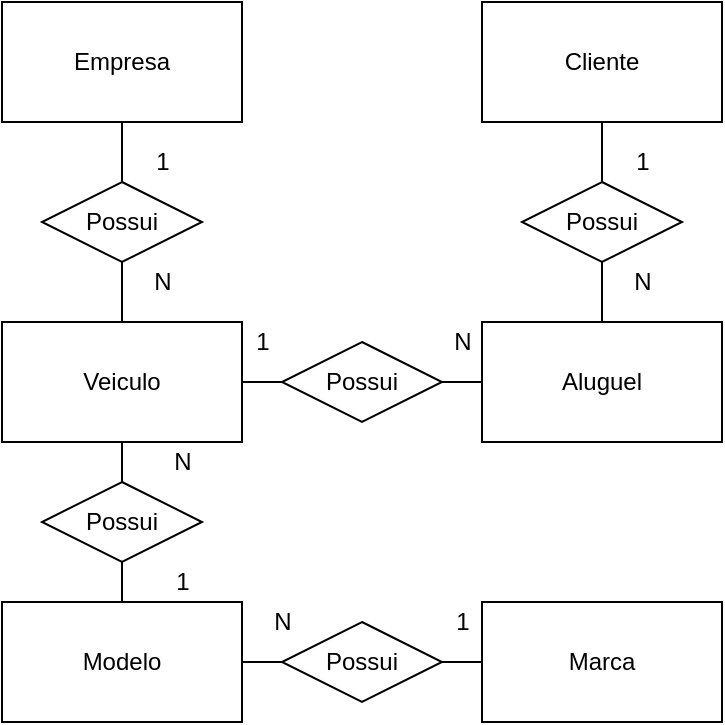 <mxfile version="12.5.8" type="device" pages="2"><diagram id="KfdQz_hExiDcqVe00CyW" name="Conceitual"><mxGraphModel dx="716" dy="400" grid="1" gridSize="10" guides="1" tooltips="1" connect="1" arrows="1" fold="1" page="1" pageScale="1" pageWidth="827" pageHeight="1169" math="0" shadow="0"><root><mxCell id="0"/><mxCell id="1" parent="0"/><mxCell id="nGyBuvNBdLNhkhuWlKBt-2" style="edgeStyle=orthogonalEdgeStyle;rounded=0;orthogonalLoop=1;jettySize=auto;html=1;endArrow=none;endFill=0;" edge="1" parent="1" source="99gyH3wR6Kq62b6ixiPQ-1" target="nGyBuvNBdLNhkhuWlKBt-1"><mxGeometry relative="1" as="geometry"/></mxCell><mxCell id="99gyH3wR6Kq62b6ixiPQ-1" value="Empresa" style="rounded=0;whiteSpace=wrap;html=1;" vertex="1" parent="1"><mxGeometry x="40" y="40" width="120" height="60" as="geometry"/></mxCell><mxCell id="99gyH3wR6Kq62b6ixiPQ-23" style="edgeStyle=orthogonalEdgeStyle;rounded=0;orthogonalLoop=1;jettySize=auto;html=1;endArrow=none;endFill=0;" edge="1" parent="1" source="99gyH3wR6Kq62b6ixiPQ-2" target="99gyH3wR6Kq62b6ixiPQ-22"><mxGeometry relative="1" as="geometry"/></mxCell><mxCell id="99gyH3wR6Kq62b6ixiPQ-2" value="Cliente" style="rounded=0;whiteSpace=wrap;html=1;" vertex="1" parent="1"><mxGeometry x="280" y="40" width="120" height="60" as="geometry"/></mxCell><mxCell id="99gyH3wR6Kq62b6ixiPQ-3" value="Aluguel" style="rounded=0;whiteSpace=wrap;html=1;" vertex="1" parent="1"><mxGeometry x="280" y="200" width="120" height="60" as="geometry"/></mxCell><mxCell id="99gyH3wR6Kq62b6ixiPQ-13" style="edgeStyle=orthogonalEdgeStyle;rounded=0;orthogonalLoop=1;jettySize=auto;html=1;endArrow=none;endFill=0;" edge="1" parent="1" source="99gyH3wR6Kq62b6ixiPQ-4" target="99gyH3wR6Kq62b6ixiPQ-10"><mxGeometry relative="1" as="geometry"/></mxCell><mxCell id="99gyH3wR6Kq62b6ixiPQ-28" style="edgeStyle=orthogonalEdgeStyle;rounded=0;orthogonalLoop=1;jettySize=auto;html=1;endArrow=none;endFill=0;" edge="1" parent="1" source="99gyH3wR6Kq62b6ixiPQ-4" target="99gyH3wR6Kq62b6ixiPQ-27"><mxGeometry relative="1" as="geometry"/></mxCell><mxCell id="99gyH3wR6Kq62b6ixiPQ-4" value="Veiculo" style="rounded=0;whiteSpace=wrap;html=1;" vertex="1" parent="1"><mxGeometry x="40" y="200" width="120" height="60" as="geometry"/></mxCell><mxCell id="99gyH3wR6Kq62b6ixiPQ-15" style="edgeStyle=orthogonalEdgeStyle;rounded=0;orthogonalLoop=1;jettySize=auto;html=1;endArrow=none;endFill=0;" edge="1" parent="1" source="99gyH3wR6Kq62b6ixiPQ-5" target="99gyH3wR6Kq62b6ixiPQ-11"><mxGeometry relative="1" as="geometry"/></mxCell><mxCell id="99gyH3wR6Kq62b6ixiPQ-5" value="Modelo" style="rounded=0;whiteSpace=wrap;html=1;" vertex="1" parent="1"><mxGeometry x="40" y="340" width="120" height="60" as="geometry"/></mxCell><mxCell id="99gyH3wR6Kq62b6ixiPQ-6" value="Marca" style="rounded=0;whiteSpace=wrap;html=1;" vertex="1" parent="1"><mxGeometry x="280" y="340" width="120" height="60" as="geometry"/></mxCell><mxCell id="99gyH3wR6Kq62b6ixiPQ-14" style="edgeStyle=orthogonalEdgeStyle;rounded=0;orthogonalLoop=1;jettySize=auto;html=1;endArrow=none;endFill=0;" edge="1" parent="1" source="99gyH3wR6Kq62b6ixiPQ-10" target="99gyH3wR6Kq62b6ixiPQ-3"><mxGeometry relative="1" as="geometry"/></mxCell><mxCell id="99gyH3wR6Kq62b6ixiPQ-10" value="Possui" style="rhombus;whiteSpace=wrap;html=1;" vertex="1" parent="1"><mxGeometry x="180" y="210" width="80" height="40" as="geometry"/></mxCell><mxCell id="99gyH3wR6Kq62b6ixiPQ-16" style="edgeStyle=orthogonalEdgeStyle;rounded=0;orthogonalLoop=1;jettySize=auto;html=1;endArrow=none;endFill=0;" edge="1" parent="1" source="99gyH3wR6Kq62b6ixiPQ-11" target="99gyH3wR6Kq62b6ixiPQ-6"><mxGeometry relative="1" as="geometry"/></mxCell><mxCell id="99gyH3wR6Kq62b6ixiPQ-11" value="Possui" style="rhombus;whiteSpace=wrap;html=1;" vertex="1" parent="1"><mxGeometry x="180" y="350" width="80" height="40" as="geometry"/></mxCell><mxCell id="99gyH3wR6Kq62b6ixiPQ-20" value="1" style="text;html=1;align=center;verticalAlign=middle;resizable=0;points=[];autosize=1;" vertex="1" parent="1"><mxGeometry x="160" y="200" width="20" height="20" as="geometry"/></mxCell><mxCell id="99gyH3wR6Kq62b6ixiPQ-21" value="N" style="text;html=1;align=center;verticalAlign=middle;resizable=0;points=[];autosize=1;" vertex="1" parent="1"><mxGeometry x="260" y="200" width="20" height="20" as="geometry"/></mxCell><mxCell id="99gyH3wR6Kq62b6ixiPQ-24" style="edgeStyle=orthogonalEdgeStyle;rounded=0;orthogonalLoop=1;jettySize=auto;html=1;endArrow=none;endFill=0;" edge="1" parent="1" source="99gyH3wR6Kq62b6ixiPQ-22" target="99gyH3wR6Kq62b6ixiPQ-3"><mxGeometry relative="1" as="geometry"/></mxCell><mxCell id="99gyH3wR6Kq62b6ixiPQ-22" value="Possui" style="rhombus;whiteSpace=wrap;html=1;" vertex="1" parent="1"><mxGeometry x="300" y="130" width="80" height="40" as="geometry"/></mxCell><mxCell id="99gyH3wR6Kq62b6ixiPQ-25" value="1" style="text;html=1;align=center;verticalAlign=middle;resizable=0;points=[];autosize=1;" vertex="1" parent="1"><mxGeometry x="350" y="110" width="20" height="20" as="geometry"/></mxCell><mxCell id="99gyH3wR6Kq62b6ixiPQ-26" value="N" style="text;html=1;align=center;verticalAlign=middle;resizable=0;points=[];autosize=1;" vertex="1" parent="1"><mxGeometry x="350" y="170" width="20" height="20" as="geometry"/></mxCell><mxCell id="99gyH3wR6Kq62b6ixiPQ-29" style="edgeStyle=orthogonalEdgeStyle;rounded=0;orthogonalLoop=1;jettySize=auto;html=1;endArrow=none;endFill=0;" edge="1" parent="1" source="99gyH3wR6Kq62b6ixiPQ-27" target="99gyH3wR6Kq62b6ixiPQ-5"><mxGeometry relative="1" as="geometry"/></mxCell><mxCell id="99gyH3wR6Kq62b6ixiPQ-27" value="Possui" style="rhombus;whiteSpace=wrap;html=1;" vertex="1" parent="1"><mxGeometry x="60" y="280" width="80" height="40" as="geometry"/></mxCell><mxCell id="99gyH3wR6Kq62b6ixiPQ-30" value="1" style="text;html=1;align=center;verticalAlign=middle;resizable=0;points=[];autosize=1;" vertex="1" parent="1"><mxGeometry x="120" y="320" width="20" height="20" as="geometry"/></mxCell><mxCell id="99gyH3wR6Kq62b6ixiPQ-31" value="N" style="text;html=1;align=center;verticalAlign=middle;resizable=0;points=[];autosize=1;" vertex="1" parent="1"><mxGeometry x="120" y="260" width="20" height="20" as="geometry"/></mxCell><mxCell id="99gyH3wR6Kq62b6ixiPQ-32" value="N" style="text;html=1;align=center;verticalAlign=middle;resizable=0;points=[];autosize=1;" vertex="1" parent="1"><mxGeometry x="170" y="340" width="20" height="20" as="geometry"/></mxCell><mxCell id="99gyH3wR6Kq62b6ixiPQ-33" value="1" style="text;html=1;align=center;verticalAlign=middle;resizable=0;points=[];autosize=1;" vertex="1" parent="1"><mxGeometry x="260" y="340" width="20" height="20" as="geometry"/></mxCell><mxCell id="nGyBuvNBdLNhkhuWlKBt-3" style="edgeStyle=orthogonalEdgeStyle;rounded=0;orthogonalLoop=1;jettySize=auto;html=1;endArrow=none;endFill=0;" edge="1" parent="1" source="nGyBuvNBdLNhkhuWlKBt-1" target="99gyH3wR6Kq62b6ixiPQ-4"><mxGeometry relative="1" as="geometry"/></mxCell><mxCell id="nGyBuvNBdLNhkhuWlKBt-1" value="Possui" style="rhombus;whiteSpace=wrap;html=1;" vertex="1" parent="1"><mxGeometry x="60" y="130" width="80" height="40" as="geometry"/></mxCell><mxCell id="nGyBuvNBdLNhkhuWlKBt-4" value="1" style="text;html=1;align=center;verticalAlign=middle;resizable=0;points=[];autosize=1;" vertex="1" parent="1"><mxGeometry x="110" y="110" width="20" height="20" as="geometry"/></mxCell><mxCell id="nGyBuvNBdLNhkhuWlKBt-5" value="N" style="text;html=1;align=center;verticalAlign=middle;resizable=0;points=[];autosize=1;" vertex="1" parent="1"><mxGeometry x="110" y="170" width="20" height="20" as="geometry"/></mxCell></root></mxGraphModel></diagram><diagram id="palTBZcX3XrumQ2mFD6p" name="Logico"><mxGraphModel dx="865" dy="483" grid="1" gridSize="10" guides="1" tooltips="1" connect="1" arrows="1" fold="1" page="1" pageScale="1" pageWidth="827" pageHeight="1169" math="0" shadow="0"><root><mxCell id="ub790amODgZsU7JJFScZ-0"/><mxCell id="ub790amODgZsU7JJFScZ-1" parent="ub790amODgZsU7JJFScZ-0"/><mxCell id="yxjAIJ6WzOPPtSx_BFYF-0" value="Empresa" style="swimlane;fontStyle=0;childLayout=stackLayout;horizontal=1;startSize=26;fillColor=#e0e0e0;horizontalStack=0;resizeParent=1;resizeParentMax=0;resizeLast=0;collapsible=1;marginBottom=0;swimlaneFillColor=#ffffff;align=center;fontSize=14;" vertex="1" parent="ub790amODgZsU7JJFScZ-1"><mxGeometry x="80" y="80" width="160" height="92" as="geometry"/></mxCell><mxCell id="yxjAIJ6WzOPPtSx_BFYF-1" value="IdEmpresa" style="shape=partialRectangle;top=0;left=0;right=0;bottom=1;align=left;verticalAlign=middle;fillColor=none;spacingLeft=34;spacingRight=4;overflow=hidden;rotatable=0;points=[[0,0.5],[1,0.5]];portConstraint=eastwest;dropTarget=0;fontStyle=5;fontSize=12;" vertex="1" parent="yxjAIJ6WzOPPtSx_BFYF-0"><mxGeometry y="26" width="160" height="30" as="geometry"/></mxCell><mxCell id="yxjAIJ6WzOPPtSx_BFYF-2" value="PK" style="shape=partialRectangle;top=0;left=0;bottom=0;fillColor=none;align=left;verticalAlign=middle;spacingLeft=4;spacingRight=4;overflow=hidden;rotatable=0;points=[];portConstraint=eastwest;part=1;fontSize=12;" vertex="1" connectable="0" parent="yxjAIJ6WzOPPtSx_BFYF-1"><mxGeometry width="30" height="30" as="geometry"/></mxCell><mxCell id="yxjAIJ6WzOPPtSx_BFYF-3" value="Nome" style="shape=partialRectangle;top=0;left=0;right=0;bottom=0;align=left;verticalAlign=top;fillColor=none;spacingLeft=34;spacingRight=4;overflow=hidden;rotatable=0;points=[[0,0.5],[1,0.5]];portConstraint=eastwest;dropTarget=0;fontSize=12;" vertex="1" parent="yxjAIJ6WzOPPtSx_BFYF-0"><mxGeometry y="56" width="160" height="26" as="geometry"/></mxCell><mxCell id="yxjAIJ6WzOPPtSx_BFYF-4" value="" style="shape=partialRectangle;top=0;left=0;bottom=0;fillColor=none;align=left;verticalAlign=top;spacingLeft=4;spacingRight=4;overflow=hidden;rotatable=0;points=[];portConstraint=eastwest;part=1;fontSize=12;" vertex="1" connectable="0" parent="yxjAIJ6WzOPPtSx_BFYF-3"><mxGeometry width="30" height="26" as="geometry"/></mxCell><mxCell id="yxjAIJ6WzOPPtSx_BFYF-9" value="" style="shape=partialRectangle;top=0;left=0;right=0;bottom=0;align=left;verticalAlign=top;fillColor=none;spacingLeft=34;spacingRight=4;overflow=hidden;rotatable=0;points=[[0,0.5],[1,0.5]];portConstraint=eastwest;dropTarget=0;fontSize=12;" vertex="1" parent="yxjAIJ6WzOPPtSx_BFYF-0"><mxGeometry y="82" width="160" height="10" as="geometry"/></mxCell><mxCell id="yxjAIJ6WzOPPtSx_BFYF-10" value="" style="shape=partialRectangle;top=0;left=0;bottom=0;fillColor=none;align=left;verticalAlign=top;spacingLeft=4;spacingRight=4;overflow=hidden;rotatable=0;points=[];portConstraint=eastwest;part=1;fontSize=12;" vertex="1" connectable="0" parent="yxjAIJ6WzOPPtSx_BFYF-9"><mxGeometry width="30" height="10" as="geometry"/></mxCell><mxCell id="QfrxhL6Dl0WriR92aKXY-2" value="Cliente" style="swimlane;fontStyle=0;childLayout=stackLayout;horizontal=1;startSize=26;fillColor=#e0e0e0;horizontalStack=0;resizeParent=1;resizeParentMax=0;resizeLast=0;collapsible=1;marginBottom=0;swimlaneFillColor=#ffffff;align=center;fontSize=14;" vertex="1" parent="ub790amODgZsU7JJFScZ-1"><mxGeometry x="360" y="80" width="160" height="118" as="geometry"/></mxCell><mxCell id="QfrxhL6Dl0WriR92aKXY-3" value="IdCliente" style="shape=partialRectangle;top=0;left=0;right=0;bottom=1;align=left;verticalAlign=middle;fillColor=none;spacingLeft=34;spacingRight=4;overflow=hidden;rotatable=0;points=[[0,0.5],[1,0.5]];portConstraint=eastwest;dropTarget=0;fontStyle=5;fontSize=12;" vertex="1" parent="QfrxhL6Dl0WriR92aKXY-2"><mxGeometry y="26" width="160" height="30" as="geometry"/></mxCell><mxCell id="QfrxhL6Dl0WriR92aKXY-4" value="PK" style="shape=partialRectangle;top=0;left=0;bottom=0;fillColor=none;align=left;verticalAlign=middle;spacingLeft=4;spacingRight=4;overflow=hidden;rotatable=0;points=[];portConstraint=eastwest;part=1;fontSize=12;" vertex="1" connectable="0" parent="QfrxhL6Dl0WriR92aKXY-3"><mxGeometry width="30" height="30" as="geometry"/></mxCell><mxCell id="QfrxhL6Dl0WriR92aKXY-5" value="Nome" style="shape=partialRectangle;top=0;left=0;right=0;bottom=0;align=left;verticalAlign=top;fillColor=none;spacingLeft=34;spacingRight=4;overflow=hidden;rotatable=0;points=[[0,0.5],[1,0.5]];portConstraint=eastwest;dropTarget=0;fontSize=12;" vertex="1" parent="QfrxhL6Dl0WriR92aKXY-2"><mxGeometry y="56" width="160" height="26" as="geometry"/></mxCell><mxCell id="QfrxhL6Dl0WriR92aKXY-6" value="" style="shape=partialRectangle;top=0;left=0;bottom=0;fillColor=none;align=left;verticalAlign=top;spacingLeft=4;spacingRight=4;overflow=hidden;rotatable=0;points=[];portConstraint=eastwest;part=1;fontSize=12;" vertex="1" connectable="0" parent="QfrxhL6Dl0WriR92aKXY-5"><mxGeometry width="30" height="26" as="geometry"/></mxCell><mxCell id="QfrxhL6Dl0WriR92aKXY-9" value="CPF" style="shape=partialRectangle;top=0;left=0;right=0;bottom=0;align=left;verticalAlign=top;fillColor=none;spacingLeft=34;spacingRight=4;overflow=hidden;rotatable=0;points=[[0,0.5],[1,0.5]];portConstraint=eastwest;dropTarget=0;fontSize=12;" vertex="1" parent="QfrxhL6Dl0WriR92aKXY-2"><mxGeometry y="82" width="160" height="26" as="geometry"/></mxCell><mxCell id="QfrxhL6Dl0WriR92aKXY-10" value="" style="shape=partialRectangle;top=0;left=0;bottom=0;fillColor=none;align=left;verticalAlign=top;spacingLeft=4;spacingRight=4;overflow=hidden;rotatable=0;points=[];portConstraint=eastwest;part=1;fontSize=12;" vertex="1" connectable="0" parent="QfrxhL6Dl0WriR92aKXY-9"><mxGeometry width="30" height="26" as="geometry"/></mxCell><mxCell id="QfrxhL6Dl0WriR92aKXY-7" value="" style="shape=partialRectangle;top=0;left=0;right=0;bottom=0;align=left;verticalAlign=top;fillColor=none;spacingLeft=34;spacingRight=4;overflow=hidden;rotatable=0;points=[[0,0.5],[1,0.5]];portConstraint=eastwest;dropTarget=0;fontSize=12;" vertex="1" parent="QfrxhL6Dl0WriR92aKXY-2"><mxGeometry y="108" width="160" height="10" as="geometry"/></mxCell><mxCell id="QfrxhL6Dl0WriR92aKXY-8" value="" style="shape=partialRectangle;top=0;left=0;bottom=0;fillColor=none;align=left;verticalAlign=top;spacingLeft=4;spacingRight=4;overflow=hidden;rotatable=0;points=[];portConstraint=eastwest;part=1;fontSize=12;" vertex="1" connectable="0" parent="QfrxhL6Dl0WriR92aKXY-7"><mxGeometry width="30" height="10" as="geometry"/></mxCell><mxCell id="QfrxhL6Dl0WriR92aKXY-11" value="Veiculo" style="swimlane;fontStyle=0;childLayout=stackLayout;horizontal=1;startSize=26;fillColor=#e0e0e0;horizontalStack=0;resizeParent=1;resizeParentMax=0;resizeLast=0;collapsible=1;marginBottom=0;swimlaneFillColor=#ffffff;align=center;fontSize=14;" vertex="1" parent="ub790amODgZsU7JJFScZ-1"><mxGeometry x="80" y="240" width="160" height="142" as="geometry"/></mxCell><mxCell id="QfrxhL6Dl0WriR92aKXY-12" value="IdVeiculo" style="shape=partialRectangle;top=0;left=0;right=0;bottom=0;align=left;verticalAlign=middle;fillColor=none;spacingLeft=60;spacingRight=4;overflow=hidden;rotatable=0;points=[[0,0.5],[1,0.5]];portConstraint=eastwest;dropTarget=0;fontStyle=5;fontSize=12;" vertex="1" parent="QfrxhL6Dl0WriR92aKXY-11"><mxGeometry y="26" width="160" height="30" as="geometry"/></mxCell><mxCell id="QfrxhL6Dl0WriR92aKXY-13" value="PK" style="shape=partialRectangle;fontStyle=1;top=0;left=0;bottom=0;fillColor=none;align=left;verticalAlign=middle;spacingLeft=4;spacingRight=4;overflow=hidden;rotatable=0;points=[];portConstraint=eastwest;part=1;fontSize=12;" vertex="1" connectable="0" parent="QfrxhL6Dl0WriR92aKXY-12"><mxGeometry width="56" height="30" as="geometry"/></mxCell><mxCell id="QfrxhL6Dl0WriR92aKXY-20" value="IdEmpresa" style="shape=partialRectangle;top=0;left=0;right=0;bottom=0;align=left;verticalAlign=middle;fillColor=none;spacingLeft=60;spacingRight=4;overflow=hidden;rotatable=0;points=[[0,0.5],[1,0.5]];portConstraint=eastwest;dropTarget=0;fontStyle=5;fontSize=12;" vertex="1" parent="QfrxhL6Dl0WriR92aKXY-11"><mxGeometry y="56" width="160" height="30" as="geometry"/></mxCell><mxCell id="QfrxhL6Dl0WriR92aKXY-21" value="FK1" style="shape=partialRectangle;fontStyle=1;top=0;left=0;bottom=0;fillColor=none;align=left;verticalAlign=middle;spacingLeft=4;spacingRight=4;overflow=hidden;rotatable=0;points=[];portConstraint=eastwest;part=1;fontSize=12;" vertex="1" connectable="0" parent="QfrxhL6Dl0WriR92aKXY-20"><mxGeometry width="56" height="30" as="geometry"/></mxCell><mxCell id="QfrxhL6Dl0WriR92aKXY-14" value="IdModelo" style="shape=partialRectangle;top=0;left=0;right=0;bottom=1;align=left;verticalAlign=middle;fillColor=none;spacingLeft=60;spacingRight=4;overflow=hidden;rotatable=0;points=[[0,0.5],[1,0.5]];portConstraint=eastwest;dropTarget=0;fontStyle=5;fontSize=12;" vertex="1" parent="QfrxhL6Dl0WriR92aKXY-11"><mxGeometry y="86" width="160" height="30" as="geometry"/></mxCell><mxCell id="QfrxhL6Dl0WriR92aKXY-15" value="FK2" style="shape=partialRectangle;fontStyle=1;top=0;left=0;bottom=0;fillColor=none;align=left;verticalAlign=middle;spacingLeft=4;spacingRight=4;overflow=hidden;rotatable=0;points=[];portConstraint=eastwest;part=1;fontSize=12;" vertex="1" connectable="0" parent="QfrxhL6Dl0WriR92aKXY-14"><mxGeometry width="56" height="30" as="geometry"/></mxCell><mxCell id="QfrxhL6Dl0WriR92aKXY-16" value="Placa" style="shape=partialRectangle;top=0;left=0;right=0;bottom=0;align=left;verticalAlign=top;fillColor=none;spacingLeft=60;spacingRight=4;overflow=hidden;rotatable=0;points=[[0,0.5],[1,0.5]];portConstraint=eastwest;dropTarget=0;fontSize=12;" vertex="1" parent="QfrxhL6Dl0WriR92aKXY-11"><mxGeometry y="116" width="160" height="26" as="geometry"/></mxCell><mxCell id="QfrxhL6Dl0WriR92aKXY-17" value="" style="shape=partialRectangle;top=0;left=0;bottom=0;fillColor=none;align=left;verticalAlign=top;spacingLeft=4;spacingRight=4;overflow=hidden;rotatable=0;points=[];portConstraint=eastwest;part=1;fontSize=12;" vertex="1" connectable="0" parent="QfrxhL6Dl0WriR92aKXY-16"><mxGeometry width="56" height="26" as="geometry"/></mxCell><mxCell id="QfrxhL6Dl0WriR92aKXY-22" value="Modelo" style="swimlane;fontStyle=0;childLayout=stackLayout;horizontal=1;startSize=26;fillColor=#e0e0e0;horizontalStack=0;resizeParent=1;resizeParentMax=0;resizeLast=0;collapsible=1;marginBottom=0;swimlaneFillColor=#ffffff;align=center;fontSize=14;" vertex="1" parent="ub790amODgZsU7JJFScZ-1"><mxGeometry x="80" y="440" width="160" height="112" as="geometry"/></mxCell><mxCell id="QfrxhL6Dl0WriR92aKXY-23" value="IdModelo" style="shape=partialRectangle;top=0;left=0;right=0;bottom=0;align=left;verticalAlign=middle;fillColor=none;spacingLeft=60;spacingRight=4;overflow=hidden;rotatable=0;points=[[0,0.5],[1,0.5]];portConstraint=eastwest;dropTarget=0;fontStyle=5;fontSize=12;" vertex="1" parent="QfrxhL6Dl0WriR92aKXY-22"><mxGeometry y="26" width="160" height="30" as="geometry"/></mxCell><mxCell id="QfrxhL6Dl0WriR92aKXY-24" value="PK" style="shape=partialRectangle;fontStyle=1;top=0;left=0;bottom=0;fillColor=none;align=left;verticalAlign=middle;spacingLeft=4;spacingRight=4;overflow=hidden;rotatable=0;points=[];portConstraint=eastwest;part=1;fontSize=12;" vertex="1" connectable="0" parent="QfrxhL6Dl0WriR92aKXY-23"><mxGeometry width="56" height="30" as="geometry"/></mxCell><mxCell id="QfrxhL6Dl0WriR92aKXY-27" value="IdMarca" style="shape=partialRectangle;top=0;left=0;right=0;bottom=1;align=left;verticalAlign=middle;fillColor=none;spacingLeft=60;spacingRight=4;overflow=hidden;rotatable=0;points=[[0,0.5],[1,0.5]];portConstraint=eastwest;dropTarget=0;fontStyle=5;fontSize=12;" vertex="1" parent="QfrxhL6Dl0WriR92aKXY-22"><mxGeometry y="56" width="160" height="30" as="geometry"/></mxCell><mxCell id="QfrxhL6Dl0WriR92aKXY-28" value="FK1" style="shape=partialRectangle;fontStyle=1;top=0;left=0;bottom=0;fillColor=none;align=left;verticalAlign=middle;spacingLeft=4;spacingRight=4;overflow=hidden;rotatable=0;points=[];portConstraint=eastwest;part=1;fontSize=12;" vertex="1" connectable="0" parent="QfrxhL6Dl0WriR92aKXY-27"><mxGeometry width="56" height="30" as="geometry"/></mxCell><mxCell id="QfrxhL6Dl0WriR92aKXY-29" value="Nome" style="shape=partialRectangle;top=0;left=0;right=0;bottom=0;align=left;verticalAlign=top;fillColor=none;spacingLeft=60;spacingRight=4;overflow=hidden;rotatable=0;points=[[0,0.5],[1,0.5]];portConstraint=eastwest;dropTarget=0;fontSize=12;" vertex="1" parent="QfrxhL6Dl0WriR92aKXY-22"><mxGeometry y="86" width="160" height="26" as="geometry"/></mxCell><mxCell id="QfrxhL6Dl0WriR92aKXY-30" value="" style="shape=partialRectangle;top=0;left=0;bottom=0;fillColor=none;align=left;verticalAlign=top;spacingLeft=4;spacingRight=4;overflow=hidden;rotatable=0;points=[];portConstraint=eastwest;part=1;fontSize=12;" vertex="1" connectable="0" parent="QfrxhL6Dl0WriR92aKXY-29"><mxGeometry width="56" height="26" as="geometry"/></mxCell><mxCell id="Vtg0Ro3Kh0qWaL8S4ybG-0" value="Marca" style="swimlane;fontStyle=0;childLayout=stackLayout;horizontal=1;startSize=26;fillColor=#e0e0e0;horizontalStack=0;resizeParent=1;resizeParentMax=0;resizeLast=0;collapsible=1;marginBottom=0;swimlaneFillColor=#ffffff;align=center;fontSize=14;" vertex="1" parent="ub790amODgZsU7JJFScZ-1"><mxGeometry x="360" y="440" width="160" height="92" as="geometry"/></mxCell><mxCell id="Vtg0Ro3Kh0qWaL8S4ybG-1" value="IdMarca" style="shape=partialRectangle;top=0;left=0;right=0;bottom=1;align=left;verticalAlign=middle;fillColor=none;spacingLeft=34;spacingRight=4;overflow=hidden;rotatable=0;points=[[0,0.5],[1,0.5]];portConstraint=eastwest;dropTarget=0;fontStyle=5;fontSize=12;" vertex="1" parent="Vtg0Ro3Kh0qWaL8S4ybG-0"><mxGeometry y="26" width="160" height="30" as="geometry"/></mxCell><mxCell id="Vtg0Ro3Kh0qWaL8S4ybG-2" value="PK" style="shape=partialRectangle;top=0;left=0;bottom=0;fillColor=none;align=left;verticalAlign=middle;spacingLeft=4;spacingRight=4;overflow=hidden;rotatable=0;points=[];portConstraint=eastwest;part=1;fontSize=12;" vertex="1" connectable="0" parent="Vtg0Ro3Kh0qWaL8S4ybG-1"><mxGeometry width="30" height="30" as="geometry"/></mxCell><mxCell id="Vtg0Ro3Kh0qWaL8S4ybG-3" value="Nome" style="shape=partialRectangle;top=0;left=0;right=0;bottom=0;align=left;verticalAlign=top;fillColor=none;spacingLeft=34;spacingRight=4;overflow=hidden;rotatable=0;points=[[0,0.5],[1,0.5]];portConstraint=eastwest;dropTarget=0;fontSize=12;" vertex="1" parent="Vtg0Ro3Kh0qWaL8S4ybG-0"><mxGeometry y="56" width="160" height="26" as="geometry"/></mxCell><mxCell id="Vtg0Ro3Kh0qWaL8S4ybG-4" value="" style="shape=partialRectangle;top=0;left=0;bottom=0;fillColor=none;align=left;verticalAlign=top;spacingLeft=4;spacingRight=4;overflow=hidden;rotatable=0;points=[];portConstraint=eastwest;part=1;fontSize=12;" vertex="1" connectable="0" parent="Vtg0Ro3Kh0qWaL8S4ybG-3"><mxGeometry width="30" height="26" as="geometry"/></mxCell><mxCell id="Vtg0Ro3Kh0qWaL8S4ybG-5" value="" style="shape=partialRectangle;top=0;left=0;right=0;bottom=0;align=left;verticalAlign=top;fillColor=none;spacingLeft=34;spacingRight=4;overflow=hidden;rotatable=0;points=[[0,0.5],[1,0.5]];portConstraint=eastwest;dropTarget=0;fontSize=12;" vertex="1" parent="Vtg0Ro3Kh0qWaL8S4ybG-0"><mxGeometry y="82" width="160" height="10" as="geometry"/></mxCell><mxCell id="Vtg0Ro3Kh0qWaL8S4ybG-6" value="" style="shape=partialRectangle;top=0;left=0;bottom=0;fillColor=none;align=left;verticalAlign=top;spacingLeft=4;spacingRight=4;overflow=hidden;rotatable=0;points=[];portConstraint=eastwest;part=1;fontSize=12;" vertex="1" connectable="0" parent="Vtg0Ro3Kh0qWaL8S4ybG-5"><mxGeometry width="30" height="10" as="geometry"/></mxCell><mxCell id="Vtg0Ro3Kh0qWaL8S4ybG-7" value="Aluguel" style="swimlane;fontStyle=0;childLayout=stackLayout;horizontal=1;startSize=26;fillColor=#e0e0e0;horizontalStack=0;resizeParent=1;resizeParentMax=0;resizeLast=0;collapsible=1;marginBottom=0;swimlaneFillColor=#ffffff;align=center;fontSize=14;" vertex="1" parent="ub790amODgZsU7JJFScZ-1"><mxGeometry x="360" y="240" width="160" height="168" as="geometry"/></mxCell><mxCell id="Vtg0Ro3Kh0qWaL8S4ybG-8" value="IdAluguel" style="shape=partialRectangle;top=0;left=0;right=0;bottom=0;align=left;verticalAlign=middle;fillColor=none;spacingLeft=60;spacingRight=4;overflow=hidden;rotatable=0;points=[[0,0.5],[1,0.5]];portConstraint=eastwest;dropTarget=0;fontStyle=5;fontSize=12;" vertex="1" parent="Vtg0Ro3Kh0qWaL8S4ybG-7"><mxGeometry y="26" width="160" height="30" as="geometry"/></mxCell><mxCell id="Vtg0Ro3Kh0qWaL8S4ybG-9" value="PK" style="shape=partialRectangle;fontStyle=1;top=0;left=0;bottom=0;fillColor=none;align=left;verticalAlign=middle;spacingLeft=4;spacingRight=4;overflow=hidden;rotatable=0;points=[];portConstraint=eastwest;part=1;fontSize=12;" vertex="1" connectable="0" parent="Vtg0Ro3Kh0qWaL8S4ybG-8"><mxGeometry width="56" height="30" as="geometry"/></mxCell><mxCell id="Vtg0Ro3Kh0qWaL8S4ybG-10" value="IdCliente" style="shape=partialRectangle;top=0;left=0;right=0;bottom=0;align=left;verticalAlign=middle;fillColor=none;spacingLeft=60;spacingRight=4;overflow=hidden;rotatable=0;points=[[0,0.5],[1,0.5]];portConstraint=eastwest;dropTarget=0;fontStyle=5;fontSize=12;" vertex="1" parent="Vtg0Ro3Kh0qWaL8S4ybG-7"><mxGeometry y="56" width="160" height="30" as="geometry"/></mxCell><mxCell id="Vtg0Ro3Kh0qWaL8S4ybG-11" value="FK1" style="shape=partialRectangle;fontStyle=1;top=0;left=0;bottom=0;fillColor=none;align=left;verticalAlign=middle;spacingLeft=4;spacingRight=4;overflow=hidden;rotatable=0;points=[];portConstraint=eastwest;part=1;fontSize=12;" vertex="1" connectable="0" parent="Vtg0Ro3Kh0qWaL8S4ybG-10"><mxGeometry width="56" height="30" as="geometry"/></mxCell><mxCell id="Vtg0Ro3Kh0qWaL8S4ybG-12" value="IdVeiculo" style="shape=partialRectangle;top=0;left=0;right=0;bottom=1;align=left;verticalAlign=middle;fillColor=none;spacingLeft=60;spacingRight=4;overflow=hidden;rotatable=0;points=[[0,0.5],[1,0.5]];portConstraint=eastwest;dropTarget=0;fontStyle=5;fontSize=12;" vertex="1" parent="Vtg0Ro3Kh0qWaL8S4ybG-7"><mxGeometry y="86" width="160" height="30" as="geometry"/></mxCell><mxCell id="Vtg0Ro3Kh0qWaL8S4ybG-13" value="FK2" style="shape=partialRectangle;fontStyle=1;top=0;left=0;bottom=0;fillColor=none;align=left;verticalAlign=middle;spacingLeft=4;spacingRight=4;overflow=hidden;rotatable=0;points=[];portConstraint=eastwest;part=1;fontSize=12;" vertex="1" connectable="0" parent="Vtg0Ro3Kh0qWaL8S4ybG-12"><mxGeometry width="56" height="30" as="geometry"/></mxCell><mxCell id="Vtg0Ro3Kh0qWaL8S4ybG-14" value="DataInicio" style="shape=partialRectangle;top=0;left=0;right=0;bottom=0;align=left;verticalAlign=top;fillColor=none;spacingLeft=60;spacingRight=4;overflow=hidden;rotatable=0;points=[[0,0.5],[1,0.5]];portConstraint=eastwest;dropTarget=0;fontSize=12;" vertex="1" parent="Vtg0Ro3Kh0qWaL8S4ybG-7"><mxGeometry y="116" width="160" height="26" as="geometry"/></mxCell><mxCell id="Vtg0Ro3Kh0qWaL8S4ybG-15" value="" style="shape=partialRectangle;top=0;left=0;bottom=0;fillColor=none;align=left;verticalAlign=top;spacingLeft=4;spacingRight=4;overflow=hidden;rotatable=0;points=[];portConstraint=eastwest;part=1;fontSize=12;" vertex="1" connectable="0" parent="Vtg0Ro3Kh0qWaL8S4ybG-14"><mxGeometry width="56" height="26" as="geometry"/></mxCell><mxCell id="Vtg0Ro3Kh0qWaL8S4ybG-16" value="DataFim" style="shape=partialRectangle;top=0;left=0;right=0;bottom=0;align=left;verticalAlign=top;fillColor=none;spacingLeft=60;spacingRight=4;overflow=hidden;rotatable=0;points=[[0,0.5],[1,0.5]];portConstraint=eastwest;dropTarget=0;fontSize=12;" vertex="1" parent="Vtg0Ro3Kh0qWaL8S4ybG-7"><mxGeometry y="142" width="160" height="26" as="geometry"/></mxCell><mxCell id="Vtg0Ro3Kh0qWaL8S4ybG-17" value="" style="shape=partialRectangle;top=0;left=0;bottom=0;fillColor=none;align=left;verticalAlign=top;spacingLeft=4;spacingRight=4;overflow=hidden;rotatable=0;points=[];portConstraint=eastwest;part=1;fontSize=12;" vertex="1" connectable="0" parent="Vtg0Ro3Kh0qWaL8S4ybG-16"><mxGeometry width="56" height="26" as="geometry"/></mxCell><mxCell id="Jh6e-CgqVto5kSzu_qc--0" value="" style="edgeStyle=entityRelationEdgeStyle;fontSize=12;html=1;endArrow=ERmany;" edge="1" parent="ub790amODgZsU7JJFScZ-1" source="yxjAIJ6WzOPPtSx_BFYF-1" target="QfrxhL6Dl0WriR92aKXY-20"><mxGeometry width="100" height="100" relative="1" as="geometry"><mxPoint x="630" y="310" as="sourcePoint"/><mxPoint x="730" y="210" as="targetPoint"/></mxGeometry></mxCell><mxCell id="Jh6e-CgqVto5kSzu_qc--3" value="" style="edgeStyle=entityRelationEdgeStyle;fontSize=12;html=1;endArrow=ERmany;" edge="1" parent="ub790amODgZsU7JJFScZ-1" source="Vtg0Ro3Kh0qWaL8S4ybG-1" target="QfrxhL6Dl0WriR92aKXY-27"><mxGeometry width="100" height="100" relative="1" as="geometry"><mxPoint x="640" y="270" as="sourcePoint"/><mxPoint x="640" y="460" as="targetPoint"/></mxGeometry></mxCell><mxCell id="Jh6e-CgqVto5kSzu_qc--4" value="" style="edgeStyle=entityRelationEdgeStyle;fontSize=12;html=1;endArrow=ERmany;" edge="1" parent="ub790amODgZsU7JJFScZ-1" source="QfrxhL6Dl0WriR92aKXY-23" target="QfrxhL6Dl0WriR92aKXY-14"><mxGeometry width="100" height="100" relative="1" as="geometry"><mxPoint x="590" y="121" as="sourcePoint"/><mxPoint x="590" y="311" as="targetPoint"/></mxGeometry></mxCell><mxCell id="Jh6e-CgqVto5kSzu_qc--5" value="" style="edgeStyle=entityRelationEdgeStyle;fontSize=12;html=1;endArrow=ERmany;" edge="1" parent="ub790amODgZsU7JJFScZ-1" source="QfrxhL6Dl0WriR92aKXY-3" target="Vtg0Ro3Kh0qWaL8S4ybG-10"><mxGeometry width="100" height="100" relative="1" as="geometry"><mxPoint x="680" y="90" as="sourcePoint"/><mxPoint x="680" y="280" as="targetPoint"/></mxGeometry></mxCell><mxCell id="Jh6e-CgqVto5kSzu_qc--6" value="" style="edgeStyle=entityRelationEdgeStyle;fontSize=12;html=1;endArrow=ERmany;" edge="1" parent="ub790amODgZsU7JJFScZ-1" source="QfrxhL6Dl0WriR92aKXY-12" target="Vtg0Ro3Kh0qWaL8S4ybG-12"><mxGeometry width="100" height="100" relative="1" as="geometry"><mxPoint x="590" y="121" as="sourcePoint"/><mxPoint x="590" y="311" as="targetPoint"/></mxGeometry></mxCell></root></mxGraphModel></diagram></mxfile>